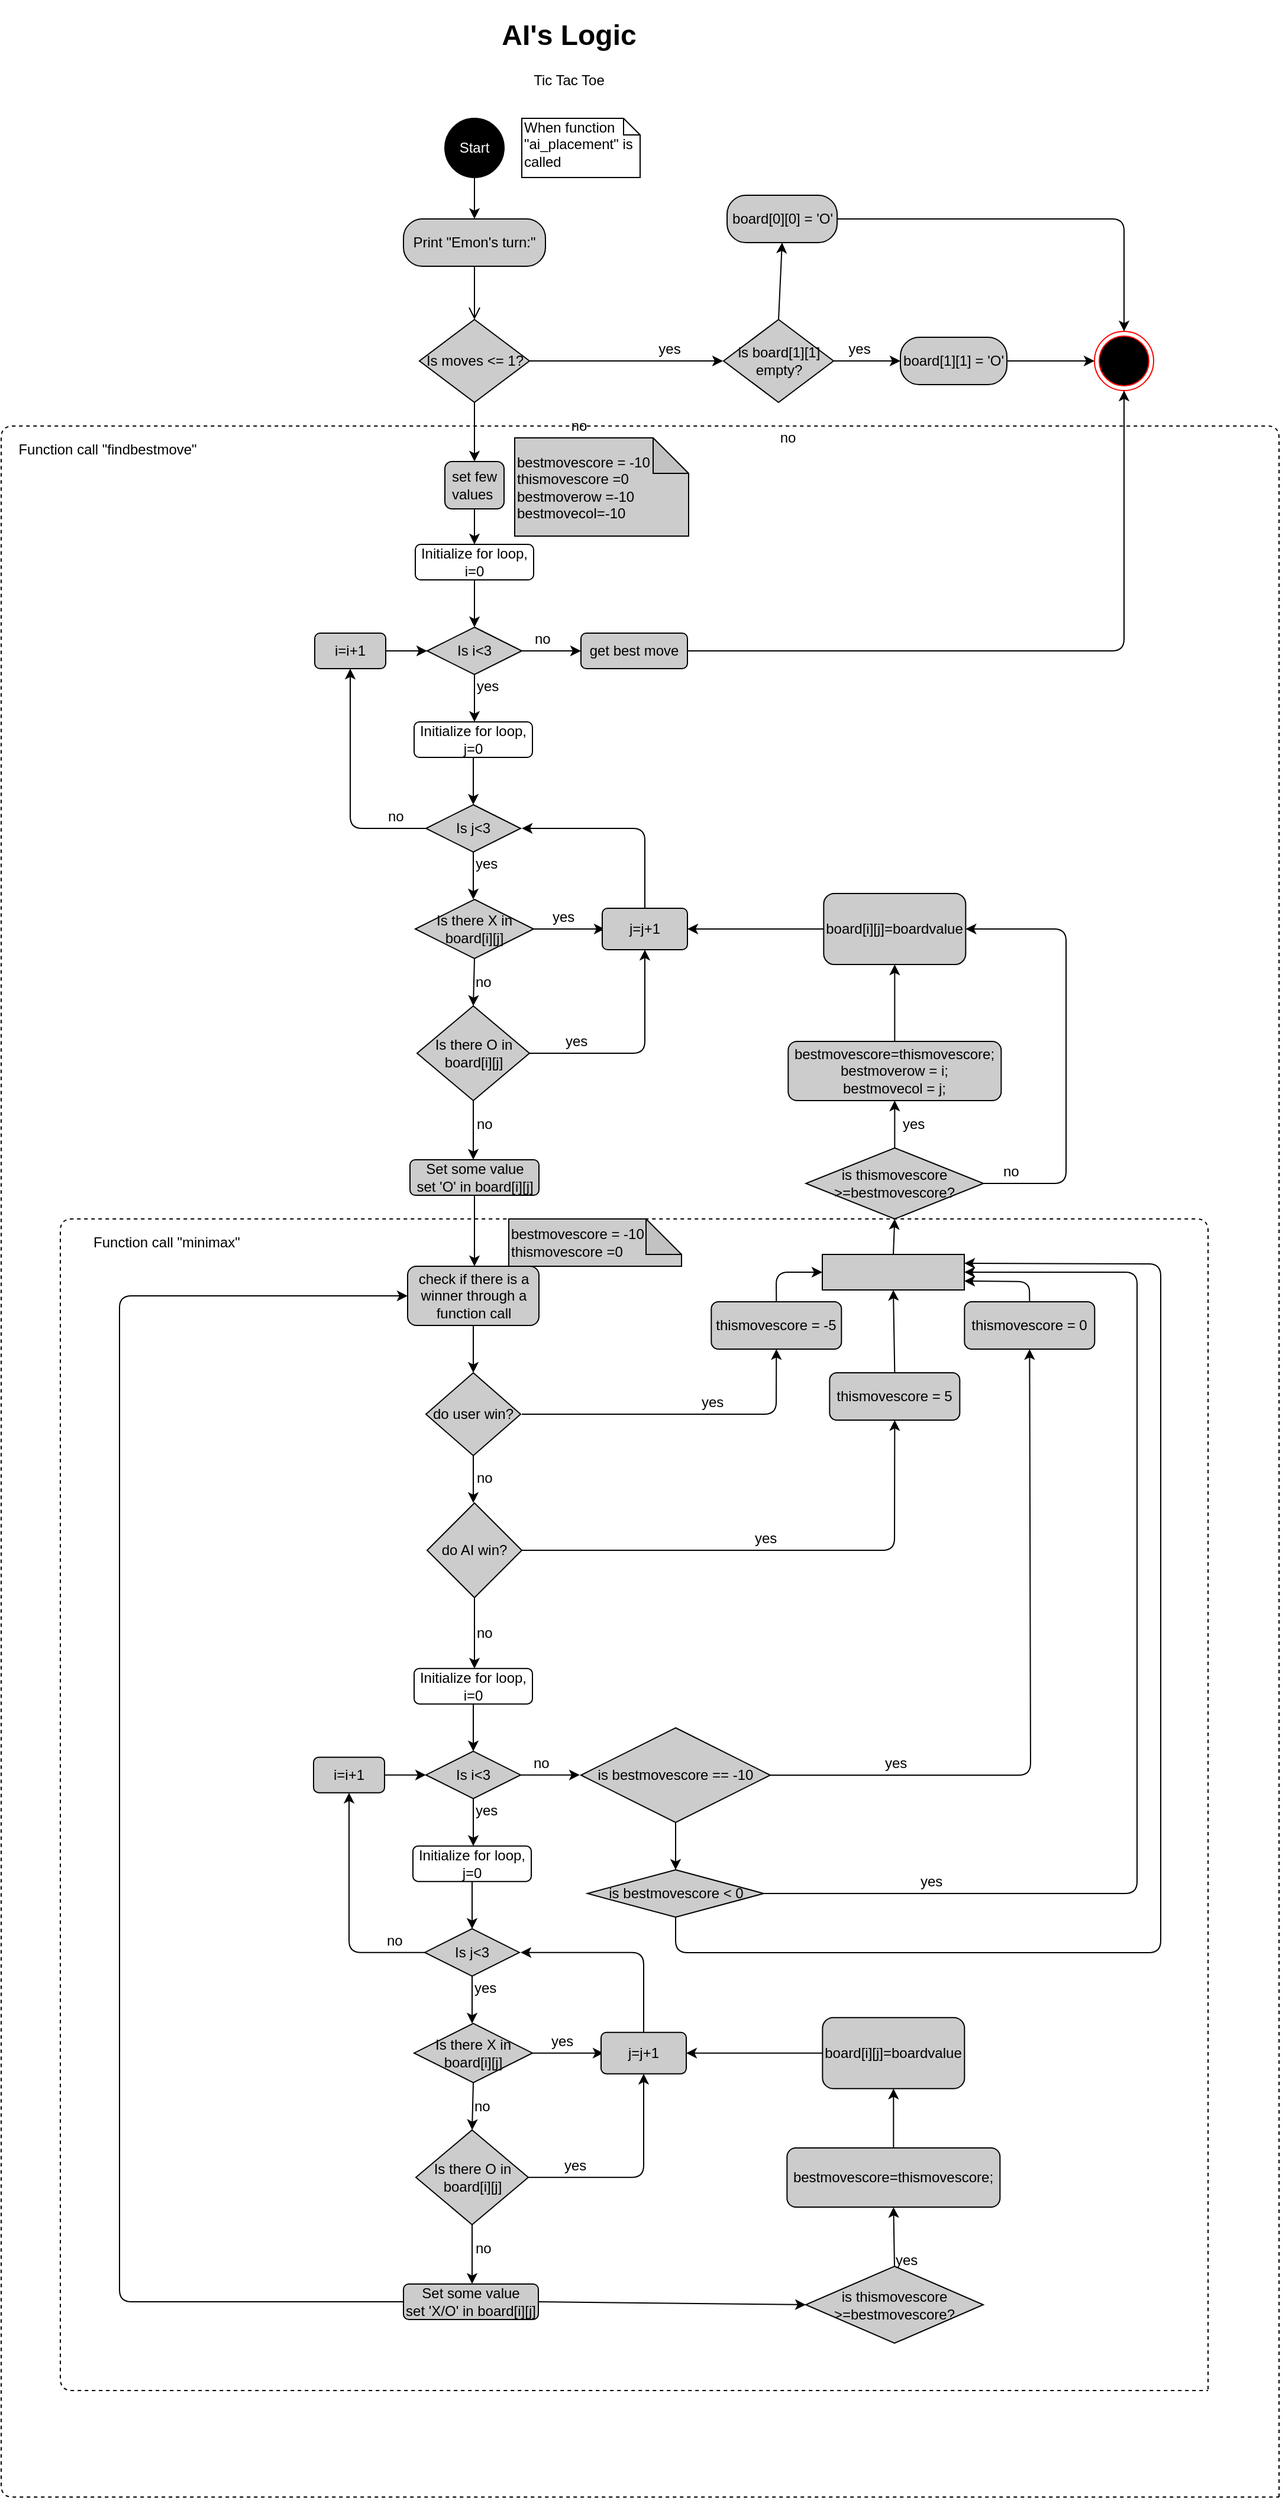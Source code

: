 <mxfile version="12.0.2" type="device" pages="1"><diagram name="Page-1" id="e7e014a7-5840-1c2e-5031-d8a46d1fe8dd"><mxGraphModel dx="1408" dy="731" grid="1" gridSize="10" guides="1" tooltips="1" connect="1" arrows="1" fold="1" page="1" pageScale="1" pageWidth="1169" pageHeight="826" background="#ffffff" math="0" shadow="0"><root><mxCell id="0"/><mxCell id="1" parent="0"/><mxCell id="lN8KaWQgifXPEcA5QElH-41" value="&lt;font color=&quot;#ffffff&quot;&gt;Start&lt;/font&gt;" style="ellipse;whiteSpace=wrap;html=1;aspect=fixed;fillColor=#000000;" vertex="1" parent="1"><mxGeometry x="389" y="100" width="50" height="50" as="geometry"/></mxCell><mxCell id="lN8KaWQgifXPEcA5QElH-42" value="&lt;h1&gt;AI's Logic&lt;/h1&gt;&lt;div&gt;Tic Tac Toe&lt;/div&gt;" style="text;html=1;strokeColor=none;fillColor=none;spacing=5;spacingTop=-20;whiteSpace=wrap;overflow=hidden;rounded=0;align=center;" vertex="1" parent="1"><mxGeometry x="414" y="10" width="160" height="70" as="geometry"/></mxCell><mxCell id="lN8KaWQgifXPEcA5QElH-44" value="&lt;span style=&quot;text-align: center&quot;&gt;When function &quot;ai_placement&quot; is called&lt;/span&gt;" style="shape=note;whiteSpace=wrap;html=1;size=14;verticalAlign=top;align=left;spacingTop=-6;" vertex="1" parent="1"><mxGeometry x="454" y="100" width="100" height="50" as="geometry"/></mxCell><mxCell id="lN8KaWQgifXPEcA5QElH-45" value="Print &quot;Emon's turn:&quot;" style="rounded=1;whiteSpace=wrap;html=1;arcSize=40;fontColor=#000000;fillColor=#CCCCCC;strokeColor=#000000;" vertex="1" parent="1"><mxGeometry x="354" y="185" width="120" height="40" as="geometry"/></mxCell><mxCell id="lN8KaWQgifXPEcA5QElH-46" value="" style="edgeStyle=orthogonalEdgeStyle;html=1;verticalAlign=bottom;endArrow=open;endSize=8;strokeColor=#000000;entryX=0.5;entryY=0;entryDx=0;entryDy=0;" edge="1" source="lN8KaWQgifXPEcA5QElH-45" parent="1" target="lN8KaWQgifXPEcA5QElH-50"><mxGeometry relative="1" as="geometry"><mxPoint x="414" y="255" as="targetPoint"/></mxGeometry></mxCell><mxCell id="lN8KaWQgifXPEcA5QElH-47" value="" style="ellipse;html=1;shape=endState;fillColor=#000000;strokeColor=#ff0000;" vertex="1" parent="1"><mxGeometry x="938" y="280" width="50" height="50" as="geometry"/></mxCell><mxCell id="lN8KaWQgifXPEcA5QElH-48" value="" style="endArrow=classic;html=1;exitX=0.5;exitY=1;exitDx=0;exitDy=0;entryX=0.5;entryY=0;entryDx=0;entryDy=0;" edge="1" parent="1" source="lN8KaWQgifXPEcA5QElH-41" target="lN8KaWQgifXPEcA5QElH-45"><mxGeometry width="50" height="50" relative="1" as="geometry"><mxPoint x="294" y="155" as="sourcePoint"/><mxPoint x="344" y="105" as="targetPoint"/></mxGeometry></mxCell><mxCell id="lN8KaWQgifXPEcA5QElH-50" value="Is moves &amp;lt;= 1?" style="rhombus;whiteSpace=wrap;html=1;strokeColor=#000000;fillColor=#CCCCCC;" vertex="1" parent="1"><mxGeometry x="367.5" y="270" width="93" height="70" as="geometry"/></mxCell><mxCell id="lN8KaWQgifXPEcA5QElH-51" value="" style="endArrow=classic;html=1;strokeColor=#000000;exitX=1;exitY=0.5;exitDx=0;exitDy=0;" edge="1" parent="1" source="lN8KaWQgifXPEcA5QElH-50"><mxGeometry width="50" height="50" relative="1" as="geometry"><mxPoint x="539" y="290" as="sourcePoint"/><mxPoint x="624" y="305" as="targetPoint"/></mxGeometry></mxCell><mxCell id="lN8KaWQgifXPEcA5QElH-52" value="" style="endArrow=classic;html=1;strokeColor=#000000;exitX=0.5;exitY=1;exitDx=0;exitDy=0;entryX=0.5;entryY=0;entryDx=0;entryDy=0;" edge="1" parent="1" source="lN8KaWQgifXPEcA5QElH-50"><mxGeometry width="50" height="50" relative="1" as="geometry"><mxPoint x="536.5" y="300" as="sourcePoint"/><mxPoint x="414" y="390" as="targetPoint"/></mxGeometry></mxCell><mxCell id="lN8KaWQgifXPEcA5QElH-53" value="yes" style="text;html=1;strokeColor=none;fillColor=none;align=center;verticalAlign=middle;whiteSpace=wrap;rounded=0;" vertex="1" parent="1"><mxGeometry x="720.5" y="285" width="37" height="20" as="geometry"/></mxCell><mxCell id="lN8KaWQgifXPEcA5QElH-54" value="yes" style="text;html=1;strokeColor=none;fillColor=none;align=center;verticalAlign=middle;whiteSpace=wrap;rounded=0;" vertex="1" parent="1"><mxGeometry x="564" y="285" width="30" height="20" as="geometry"/></mxCell><mxCell id="lN8KaWQgifXPEcA5QElH-58" value="is board[1][1] empty?" style="rhombus;whiteSpace=wrap;html=1;strokeColor=#000000;fillColor=#CCCCCC;" vertex="1" parent="1"><mxGeometry x="624.5" y="270" width="93" height="70" as="geometry"/></mxCell><mxCell id="lN8KaWQgifXPEcA5QElH-59" value="" style="endArrow=classic;html=1;strokeColor=#000000;entryX=0.5;entryY=1;entryDx=0;entryDy=0;exitX=0.5;exitY=0;exitDx=0;exitDy=0;" edge="1" parent="1" source="lN8KaWQgifXPEcA5QElH-58" target="lN8KaWQgifXPEcA5QElH-72"><mxGeometry width="50" height="50" relative="1" as="geometry"><mxPoint x="674" y="270" as="sourcePoint"/><mxPoint x="671" y="400" as="targetPoint"/></mxGeometry></mxCell><mxCell id="lN8KaWQgifXPEcA5QElH-60" value="" style="endArrow=classic;html=1;strokeColor=#000000;exitX=1;exitY=0.5;exitDx=0;exitDy=0;endSize=6;startSize=6;jumpSize=0;editable=1;" edge="1" parent="1" source="lN8KaWQgifXPEcA5QElH-58"><mxGeometry width="50" height="50" relative="1" as="geometry"><mxPoint x="764" y="304" as="sourcePoint"/><mxPoint x="774" y="305" as="targetPoint"/></mxGeometry></mxCell><mxCell id="lN8KaWQgifXPEcA5QElH-61" value="no" style="text;html=1;strokeColor=none;fillColor=none;align=center;verticalAlign=middle;whiteSpace=wrap;rounded=0;" vertex="1" parent="1"><mxGeometry x="484" y="350" width="37" height="20" as="geometry"/></mxCell><mxCell id="lN8KaWQgifXPEcA5QElH-62" value="no" style="text;html=1;strokeColor=none;fillColor=none;align=center;verticalAlign=middle;whiteSpace=wrap;rounded=0;" vertex="1" parent="1"><mxGeometry x="664" y="360" width="30" height="20" as="geometry"/></mxCell><mxCell id="lN8KaWQgifXPEcA5QElH-71" value="board[1][1] = 'O'" style="rounded=1;whiteSpace=wrap;html=1;arcSize=40;fontColor=#000000;fillColor=#CCCCCC;strokeColor=#000000;" vertex="1" parent="1"><mxGeometry x="774" y="285" width="90" height="40" as="geometry"/></mxCell><mxCell id="lN8KaWQgifXPEcA5QElH-72" value="board[0][0] = 'O'" style="rounded=1;whiteSpace=wrap;html=1;arcSize=40;fontColor=#000000;fillColor=#CCCCCC;strokeColor=#000000;" vertex="1" parent="1"><mxGeometry x="627.5" y="165" width="93" height="40" as="geometry"/></mxCell><mxCell id="lN8KaWQgifXPEcA5QElH-74" value="Function call &quot;findbestmove&quot;" style="text;html=1;strokeColor=none;fillColor=none;align=center;verticalAlign=middle;whiteSpace=wrap;rounded=0;" vertex="1" parent="1"><mxGeometry x="24" y="370" width="160" height="20" as="geometry"/></mxCell><mxCell id="lN8KaWQgifXPEcA5QElH-75" value="set few values&amp;nbsp;" style="rounded=1;whiteSpace=wrap;html=1;strokeColor=#000000;fillColor=#CCCCCC;" vertex="1" parent="1"><mxGeometry x="389" y="390" width="50" height="40" as="geometry"/></mxCell><mxCell id="lN8KaWQgifXPEcA5QElH-79" value="" style="endArrow=classic;html=1;strokeColor=#000000;exitX=0.5;exitY=1;exitDx=0;exitDy=0;" edge="1" parent="1" source="lN8KaWQgifXPEcA5QElH-75" target="lN8KaWQgifXPEcA5QElH-80"><mxGeometry width="50" height="50" relative="1" as="geometry"><mxPoint x="389" y="490" as="sourcePoint"/><mxPoint x="414" y="460" as="targetPoint"/></mxGeometry></mxCell><mxCell id="lN8KaWQgifXPEcA5QElH-80" value="Initialize for loop, i=0" style="rounded=1;whiteSpace=wrap;html=1;" vertex="1" parent="1"><mxGeometry x="364" y="460" width="100" height="30" as="geometry"/></mxCell><mxCell id="lN8KaWQgifXPEcA5QElH-81" value="Is i&amp;lt;3" style="rhombus;whiteSpace=wrap;html=1;strokeColor=#000000;fillColor=#CCCCCC;" vertex="1" parent="1"><mxGeometry x="374" y="530" width="80" height="40" as="geometry"/></mxCell><mxCell id="lN8KaWQgifXPEcA5QElH-82" value="" style="endArrow=classic;html=1;strokeColor=#000000;exitX=0.5;exitY=1;exitDx=0;exitDy=0;entryX=0.5;entryY=0;entryDx=0;entryDy=0;" edge="1" parent="1" source="lN8KaWQgifXPEcA5QElH-80" target="lN8KaWQgifXPEcA5QElH-81"><mxGeometry width="50" height="50" relative="1" as="geometry"><mxPoint x="194" y="850" as="sourcePoint"/><mxPoint x="244" y="800" as="targetPoint"/></mxGeometry></mxCell><mxCell id="lN8KaWQgifXPEcA5QElH-83" value="no" style="text;html=1;resizable=0;points=[];autosize=1;align=left;verticalAlign=top;spacingTop=-4;" vertex="1" parent="1"><mxGeometry x="463" y="530" width="30" height="20" as="geometry"/></mxCell><mxCell id="lN8KaWQgifXPEcA5QElH-84" value="" style="endArrow=classic;html=1;strokeColor=#000000;exitX=1;exitY=0.5;exitDx=0;exitDy=0;" edge="1" parent="1" source="lN8KaWQgifXPEcA5QElH-81"><mxGeometry width="50" height="50" relative="1" as="geometry"><mxPoint x="194" y="850" as="sourcePoint"/><mxPoint x="504" y="550" as="targetPoint"/></mxGeometry></mxCell><mxCell id="lN8KaWQgifXPEcA5QElH-85" value="" style="endArrow=classic;html=1;strokeColor=#000000;exitX=0.5;exitY=1;exitDx=0;exitDy=0;" edge="1" parent="1" source="lN8KaWQgifXPEcA5QElH-81"><mxGeometry width="50" height="50" relative="1" as="geometry"><mxPoint x="464" y="560" as="sourcePoint"/><mxPoint x="414" y="610" as="targetPoint"/></mxGeometry></mxCell><mxCell id="lN8KaWQgifXPEcA5QElH-87" value="yes" style="text;html=1;resizable=0;points=[];autosize=1;align=left;verticalAlign=top;spacingTop=-4;" vertex="1" parent="1"><mxGeometry x="414" y="570" width="30" height="20" as="geometry"/></mxCell><mxCell id="lN8KaWQgifXPEcA5QElH-88" value="get best move" style="rounded=1;whiteSpace=wrap;html=1;strokeColor=#000000;fillColor=#CCCCCC;" vertex="1" parent="1"><mxGeometry x="504" y="535" width="90" height="30" as="geometry"/></mxCell><mxCell id="lN8KaWQgifXPEcA5QElH-89" value="Initialize for loop, j=0" style="rounded=1;whiteSpace=wrap;html=1;" vertex="1" parent="1"><mxGeometry x="363" y="610" width="100" height="30" as="geometry"/></mxCell><mxCell id="lN8KaWQgifXPEcA5QElH-90" value="Is j&amp;lt;3" style="rhombus;whiteSpace=wrap;html=1;strokeColor=#000000;fillColor=#CCCCCC;" vertex="1" parent="1"><mxGeometry x="373" y="680" width="80" height="40" as="geometry"/></mxCell><mxCell id="lN8KaWQgifXPEcA5QElH-91" value="" style="endArrow=classic;html=1;strokeColor=#000000;exitX=0.5;exitY=1;exitDx=0;exitDy=0;entryX=0.5;entryY=0;entryDx=0;entryDy=0;" edge="1" parent="1" source="lN8KaWQgifXPEcA5QElH-89" target="lN8KaWQgifXPEcA5QElH-90"><mxGeometry width="50" height="50" relative="1" as="geometry"><mxPoint x="193" y="1000" as="sourcePoint"/><mxPoint x="243" y="950" as="targetPoint"/></mxGeometry></mxCell><mxCell id="lN8KaWQgifXPEcA5QElH-92" value="" style="endArrow=classic;html=1;strokeColor=#000000;exitX=0.5;exitY=1;exitDx=0;exitDy=0;" edge="1" parent="1" source="lN8KaWQgifXPEcA5QElH-90"><mxGeometry width="50" height="50" relative="1" as="geometry"><mxPoint x="463" y="710" as="sourcePoint"/><mxPoint x="413" y="760" as="targetPoint"/></mxGeometry></mxCell><mxCell id="lN8KaWQgifXPEcA5QElH-93" value="yes" style="text;html=1;resizable=0;points=[];autosize=1;align=left;verticalAlign=top;spacingTop=-4;" vertex="1" parent="1"><mxGeometry x="413" y="720" width="30" height="20" as="geometry"/></mxCell><mxCell id="lN8KaWQgifXPEcA5QElH-94" value="no" style="text;html=1;resizable=0;points=[];autosize=1;align=left;verticalAlign=top;spacingTop=-4;" vertex="1" parent="1"><mxGeometry x="339" y="680" width="30" height="20" as="geometry"/></mxCell><mxCell id="lN8KaWQgifXPEcA5QElH-96" value="i=i+1" style="rounded=1;whiteSpace=wrap;html=1;strokeColor=#000000;fillColor=#CCCCCC;" vertex="1" parent="1"><mxGeometry x="279" y="535" width="60" height="30" as="geometry"/></mxCell><mxCell id="lN8KaWQgifXPEcA5QElH-97" value="" style="endArrow=classic;html=1;strokeColor=#000000;exitX=0;exitY=0.5;exitDx=0;exitDy=0;entryX=0.5;entryY=1;entryDx=0;entryDy=0;" edge="1" parent="1" source="lN8KaWQgifXPEcA5QElH-90" target="lN8KaWQgifXPEcA5QElH-96"><mxGeometry width="50" height="50" relative="1" as="geometry"><mxPoint x="373" y="700" as="sourcePoint"/><mxPoint x="314" y="570" as="targetPoint"/><Array as="points"><mxPoint x="309" y="700"/></Array></mxGeometry></mxCell><mxCell id="lN8KaWQgifXPEcA5QElH-98" value="" style="endArrow=classic;html=1;strokeColor=#000000;exitX=1;exitY=0.5;exitDx=0;exitDy=0;entryX=0;entryY=0.5;entryDx=0;entryDy=0;" edge="1" parent="1" source="lN8KaWQgifXPEcA5QElH-96" target="lN8KaWQgifXPEcA5QElH-81"><mxGeometry width="50" height="50" relative="1" as="geometry"><mxPoint x="194" y="850" as="sourcePoint"/><mxPoint x="244" y="800" as="targetPoint"/></mxGeometry></mxCell><mxCell id="lN8KaWQgifXPEcA5QElH-99" value="Is there X in board[i][j]" style="rhombus;whiteSpace=wrap;html=1;strokeColor=#000000;fillColor=#CCCCCC;" vertex="1" parent="1"><mxGeometry x="364" y="760" width="100" height="50" as="geometry"/></mxCell><mxCell id="lN8KaWQgifXPEcA5QElH-101" value="no" style="text;html=1;resizable=0;points=[];autosize=1;align=left;verticalAlign=top;spacingTop=-4;" vertex="1" parent="1"><mxGeometry x="413" y="820" width="30" height="20" as="geometry"/></mxCell><mxCell id="lN8KaWQgifXPEcA5QElH-102" value="yes" style="text;html=1;resizable=0;points=[];autosize=1;align=left;verticalAlign=top;spacingTop=-4;" vertex="1" parent="1"><mxGeometry x="478" y="765" width="30" height="20" as="geometry"/></mxCell><mxCell id="lN8KaWQgifXPEcA5QElH-103" value="" style="endArrow=classic;html=1;strokeColor=#000000;exitX=1;exitY=0.5;exitDx=0;exitDy=0;" edge="1" parent="1" source="lN8KaWQgifXPEcA5QElH-99"><mxGeometry width="50" height="50" relative="1" as="geometry"><mxPoint x="363" y="990" as="sourcePoint"/><mxPoint x="524" y="785" as="targetPoint"/><Array as="points"/></mxGeometry></mxCell><mxCell id="lN8KaWQgifXPEcA5QElH-104" value="j=j+1" style="rounded=1;whiteSpace=wrap;html=1;strokeColor=#000000;fillColor=#CCCCCC;arcSize=13;" vertex="1" parent="1"><mxGeometry x="522" y="767.5" width="72" height="35" as="geometry"/></mxCell><mxCell id="lN8KaWQgifXPEcA5QElH-105" value="" style="endArrow=classic;html=1;strokeColor=#000000;exitX=0.5;exitY=0;exitDx=0;exitDy=0;" edge="1" parent="1" source="lN8KaWQgifXPEcA5QElH-104"><mxGeometry width="50" height="50" relative="1" as="geometry"><mxPoint x="529" y="730" as="sourcePoint"/><mxPoint x="454" y="700" as="targetPoint"/><Array as="points"><mxPoint x="558" y="700"/></Array></mxGeometry></mxCell><mxCell id="lN8KaWQgifXPEcA5QElH-106" value="" style="endArrow=classic;html=1;strokeColor=#000000;exitX=0.5;exitY=1;exitDx=0;exitDy=0;entryX=0.5;entryY=0;entryDx=0;entryDy=0;" edge="1" parent="1" source="lN8KaWQgifXPEcA5QElH-99" target="lN8KaWQgifXPEcA5QElH-108"><mxGeometry width="50" height="50" relative="1" as="geometry"><mxPoint x="264" y="770" as="sourcePoint"/><mxPoint x="334" y="785" as="targetPoint"/></mxGeometry></mxCell><mxCell id="lN8KaWQgifXPEcA5QElH-108" value="Is there O in board[i][j]" style="rhombus;whiteSpace=wrap;html=1;strokeColor=#000000;fillColor=#CCCCCC;" vertex="1" parent="1"><mxGeometry x="365.5" y="850" width="95" height="80" as="geometry"/></mxCell><mxCell id="lN8KaWQgifXPEcA5QElH-109" value="" style="endArrow=classic;html=1;strokeColor=#000000;exitX=1;exitY=0.5;exitDx=0;exitDy=0;entryX=0.5;entryY=1;entryDx=0;entryDy=0;" edge="1" parent="1" source="lN8KaWQgifXPEcA5QElH-108" target="lN8KaWQgifXPEcA5QElH-104"><mxGeometry width="50" height="50" relative="1" as="geometry"><mxPoint x="474" y="795" as="sourcePoint"/><mxPoint x="534" y="795" as="targetPoint"/><Array as="points"><mxPoint x="558" y="890"/></Array></mxGeometry></mxCell><mxCell id="lN8KaWQgifXPEcA5QElH-110" value="yes" style="text;html=1;resizable=0;points=[];autosize=1;align=left;verticalAlign=top;spacingTop=-4;" vertex="1" parent="1"><mxGeometry x="489" y="870" width="30" height="20" as="geometry"/></mxCell><mxCell id="lN8KaWQgifXPEcA5QElH-111" value="" style="endArrow=classic;html=1;strokeColor=#000000;exitX=0.5;exitY=1;exitDx=0;exitDy=0;" edge="1" parent="1" source="lN8KaWQgifXPEcA5QElH-108"><mxGeometry width="50" height="50" relative="1" as="geometry"><mxPoint x="424" y="820" as="sourcePoint"/><mxPoint x="413" y="980" as="targetPoint"/></mxGeometry></mxCell><mxCell id="lN8KaWQgifXPEcA5QElH-112" value="no" style="text;html=1;resizable=0;points=[];autosize=1;align=left;verticalAlign=top;spacingTop=-4;" vertex="1" parent="1"><mxGeometry x="414" y="940" width="30" height="20" as="geometry"/></mxCell><mxCell id="lN8KaWQgifXPEcA5QElH-113" value="Set some value&lt;br&gt;set 'O' in board[i][j]" style="rounded=1;whiteSpace=wrap;html=1;strokeColor=#000000;fillColor=#CCCCCC;" vertex="1" parent="1"><mxGeometry x="359.5" y="980" width="109" height="30" as="geometry"/></mxCell><mxCell id="lN8KaWQgifXPEcA5QElH-116" value="" style="endArrow=classic;html=1;strokeColor=#000000;exitX=0.5;exitY=1;exitDx=0;exitDy=0;" edge="1" parent="1" source="lN8KaWQgifXPEcA5QElH-113"><mxGeometry width="50" height="50" relative="1" as="geometry"><mxPoint x="404" y="1070" as="sourcePoint"/><mxPoint x="414" y="1070" as="targetPoint"/></mxGeometry></mxCell><mxCell id="lN8KaWQgifXPEcA5QElH-117" value="Function call &quot;minimax&quot;" style="text;html=1;strokeColor=none;fillColor=none;align=center;verticalAlign=middle;whiteSpace=wrap;rounded=0;" vertex="1" parent="1"><mxGeometry x="74" y="1040" width="160" height="20" as="geometry"/></mxCell><mxCell id="lN8KaWQgifXPEcA5QElH-118" value="&lt;font style=&quot;font-size: 12px&quot;&gt;bestmovescore = -10&lt;br&gt;thismovescore =0&lt;br&gt;&lt;/font&gt;" style="shape=note;whiteSpace=wrap;html=1;backgroundOutline=1;darkOpacity=0.05;strokeColor=#000000;fillColor=#CCCCCC;align=left;" vertex="1" parent="1"><mxGeometry x="443" y="1030" width="146" height="40" as="geometry"/></mxCell><mxCell id="lN8KaWQgifXPEcA5QElH-119" value="&lt;font style=&quot;font-size: 12px&quot;&gt;bestmovescore = -10&lt;br&gt;thismovescore =0&lt;br&gt;bestmoverow =-10&lt;br&gt;bestmovecol=-10&lt;/font&gt;" style="shape=note;whiteSpace=wrap;html=1;backgroundOutline=1;darkOpacity=0.05;strokeColor=#000000;fillColor=#CCCCCC;align=left;" vertex="1" parent="1"><mxGeometry x="448" y="370" width="147" height="83" as="geometry"/></mxCell><mxCell id="lN8KaWQgifXPEcA5QElH-120" value="do user win?" style="rhombus;whiteSpace=wrap;html=1;strokeColor=#000000;fillColor=#CCCCCC;" vertex="1" parent="1"><mxGeometry x="373" y="1160" width="80" height="70" as="geometry"/></mxCell><mxCell id="lN8KaWQgifXPEcA5QElH-122" value="check if there is a winner through a function call" style="rounded=1;whiteSpace=wrap;html=1;strokeColor=#000000;fillColor=#CCCCCC;" vertex="1" parent="1"><mxGeometry x="357.5" y="1070" width="111" height="50" as="geometry"/></mxCell><mxCell id="lN8KaWQgifXPEcA5QElH-123" value="thismovescore = -5" style="rounded=1;whiteSpace=wrap;html=1;strokeColor=#000000;fillColor=#CCCCCC;" vertex="1" parent="1"><mxGeometry x="614.167" y="1100" width="110" height="40" as="geometry"/></mxCell><mxCell id="lN8KaWQgifXPEcA5QElH-124" value="" style="endArrow=classic;html=1;strokeColor=#000000;exitX=0.5;exitY=1;exitDx=0;exitDy=0;" edge="1" parent="1" source="lN8KaWQgifXPEcA5QElH-120"><mxGeometry width="50" height="50" relative="1" as="geometry"><mxPoint x="403" y="1270" as="sourcePoint"/><mxPoint x="413" y="1270" as="targetPoint"/></mxGeometry></mxCell><mxCell id="lN8KaWQgifXPEcA5QElH-125" value="" style="endArrow=classic;html=1;strokeColor=#000000;entryX=0.5;entryY=1;entryDx=0;entryDy=0;" edge="1" parent="1" target="lN8KaWQgifXPEcA5QElH-123"><mxGeometry width="50" height="50" relative="1" as="geometry"><mxPoint x="454" y="1195" as="sourcePoint"/><mxPoint x="423" y="1280" as="targetPoint"/><Array as="points"><mxPoint x="669" y="1195"/></Array></mxGeometry></mxCell><mxCell id="lN8KaWQgifXPEcA5QElH-126" value="yes" style="text;html=1;resizable=0;points=[];autosize=1;align=left;verticalAlign=top;spacingTop=-4;" vertex="1" parent="1"><mxGeometry x="604" y="1175" width="30" height="20" as="geometry"/></mxCell><mxCell id="lN8KaWQgifXPEcA5QElH-127" value="" style="endArrow=classic;html=1;strokeColor=#000000;exitX=0.5;exitY=1;exitDx=0;exitDy=0;" edge="1" parent="1" source="lN8KaWQgifXPEcA5QElH-122"><mxGeometry width="50" height="50" relative="1" as="geometry"><mxPoint x="423" y="1240" as="sourcePoint"/><mxPoint x="413" y="1160" as="targetPoint"/></mxGeometry></mxCell><mxCell id="lN8KaWQgifXPEcA5QElH-128" value="is thismovescore&lt;br&gt;&amp;gt;=bestmovescore?" style="rhombus;whiteSpace=wrap;html=1;strokeColor=#000000;fillColor=#CCCCCC;" vertex="1" parent="1"><mxGeometry x="694.167" y="970" width="150" height="60" as="geometry"/></mxCell><mxCell id="lN8KaWQgifXPEcA5QElH-129" value="" style="endArrow=classic;html=1;strokeColor=#000000;exitX=0.5;exitY=0;exitDx=0;exitDy=0;entryX=0;entryY=0.5;entryDx=0;entryDy=0;" edge="1" parent="1" source="lN8KaWQgifXPEcA5QElH-123" target="lN8KaWQgifXPEcA5QElH-212"><mxGeometry width="50" height="50" relative="1" as="geometry"><mxPoint x="999.167" y="1130" as="sourcePoint"/><mxPoint x="999.167" y="1190" as="targetPoint"/><Array as="points"><mxPoint x="669" y="1075"/></Array></mxGeometry></mxCell><mxCell id="lN8KaWQgifXPEcA5QElH-130" value="" style="endArrow=classic;html=1;strokeColor=#000000;exitX=0.5;exitY=0;exitDx=0;exitDy=0;" edge="1" parent="1" source="lN8KaWQgifXPEcA5QElH-128"><mxGeometry width="50" height="50" relative="1" as="geometry"><mxPoint x="779.167" y="1090" as="sourcePoint"/><mxPoint x="769.167" y="930" as="targetPoint"/></mxGeometry></mxCell><mxCell id="lN8KaWQgifXPEcA5QElH-132" value="yes" style="text;html=1;resizable=0;points=[];autosize=1;align=left;verticalAlign=top;spacingTop=-4;" vertex="1" parent="1"><mxGeometry x="774.167" y="940" width="30" height="20" as="geometry"/></mxCell><mxCell id="lN8KaWQgifXPEcA5QElH-134" value="bestmovescore=thismovescore;&lt;br&gt;bestmoverow = i;&lt;br&gt;bestmovecol = j;" style="rounded=1;whiteSpace=wrap;html=1;strokeColor=#000000;fillColor=#CCCCCC;" vertex="1" parent="1"><mxGeometry x="679.167" y="880" width="180" height="50" as="geometry"/></mxCell><mxCell id="lN8KaWQgifXPEcA5QElH-135" value="" style="endArrow=classic;html=1;strokeColor=#000000;exitX=1;exitY=0.5;exitDx=0;exitDy=0;entryX=1;entryY=0.5;entryDx=0;entryDy=0;" edge="1" parent="1" source="lN8KaWQgifXPEcA5QElH-128" target="lN8KaWQgifXPEcA5QElH-137"><mxGeometry width="50" height="50" relative="1" as="geometry"><mxPoint x="609.167" y="1065" as="sourcePoint"/><mxPoint x="699.167" y="770" as="targetPoint"/><Array as="points"><mxPoint x="914" y="1000"/><mxPoint x="914" y="785"/></Array></mxGeometry></mxCell><mxCell id="lN8KaWQgifXPEcA5QElH-136" value="" style="endArrow=classic;html=1;strokeColor=#000000;exitX=0.5;exitY=0;exitDx=0;exitDy=0;entryX=0.5;entryY=1;entryDx=0;entryDy=0;" edge="1" parent="1" source="lN8KaWQgifXPEcA5QElH-134" target="lN8KaWQgifXPEcA5QElH-137"><mxGeometry width="50" height="50" relative="1" as="geometry"><mxPoint x="749.167" y="860" as="sourcePoint"/><mxPoint x="769.167" y="820" as="targetPoint"/></mxGeometry></mxCell><mxCell id="lN8KaWQgifXPEcA5QElH-137" value="board[i][j]=boardvalue" style="rounded=1;whiteSpace=wrap;html=1;strokeColor=#000000;fillColor=#CCCCCC;" vertex="1" parent="1"><mxGeometry x="709.167" y="755" width="120" height="60" as="geometry"/></mxCell><mxCell id="lN8KaWQgifXPEcA5QElH-138" value="no" style="text;html=1;resizable=0;points=[];autosize=1;align=left;verticalAlign=top;spacingTop=-4;" vertex="1" parent="1"><mxGeometry x="859.167" y="980" width="30" height="20" as="geometry"/></mxCell><mxCell id="lN8KaWQgifXPEcA5QElH-139" value="" style="endArrow=classic;html=1;strokeColor=#000000;exitX=0;exitY=0.5;exitDx=0;exitDy=0;entryX=1;entryY=0.5;entryDx=0;entryDy=0;" edge="1" parent="1" source="lN8KaWQgifXPEcA5QElH-137" target="lN8KaWQgifXPEcA5QElH-104"><mxGeometry width="50" height="50" relative="1" as="geometry"><mxPoint x="674" y="900" as="sourcePoint"/><mxPoint x="604" y="900" as="targetPoint"/></mxGeometry></mxCell><mxCell id="lN8KaWQgifXPEcA5QElH-140" value="do AI win?" style="rhombus;whiteSpace=wrap;html=1;strokeColor=#000000;fillColor=#CCCCCC;" vertex="1" parent="1"><mxGeometry x="374" y="1270" width="80" height="80" as="geometry"/></mxCell><mxCell id="lN8KaWQgifXPEcA5QElH-141" value="" style="endArrow=classic;html=1;strokeColor=#000000;exitX=1;exitY=0.5;exitDx=0;exitDy=0;entryX=0.5;entryY=1;entryDx=0;entryDy=0;" edge="1" parent="1" source="lN8KaWQgifXPEcA5QElH-140" target="lN8KaWQgifXPEcA5QElH-146"><mxGeometry width="50" height="50" relative="1" as="geometry"><mxPoint x="454" y="1350" as="sourcePoint"/><mxPoint x="774" y="1230" as="targetPoint"/><Array as="points"><mxPoint x="769" y="1310"/></Array></mxGeometry></mxCell><mxCell id="lN8KaWQgifXPEcA5QElH-142" value="no" style="text;html=1;resizable=0;points=[];autosize=1;align=left;verticalAlign=top;spacingTop=-4;" vertex="1" parent="1"><mxGeometry x="414" y="1239" width="30" height="20" as="geometry"/></mxCell><mxCell id="lN8KaWQgifXPEcA5QElH-143" value="yes" style="text;html=1;resizable=0;points=[];autosize=1;align=left;verticalAlign=top;spacingTop=-4;" vertex="1" parent="1"><mxGeometry x="649" y="1290" width="30" height="20" as="geometry"/></mxCell><mxCell id="lN8KaWQgifXPEcA5QElH-144" value="no" style="text;html=1;resizable=0;points=[];autosize=1;align=left;verticalAlign=top;spacingTop=-4;" vertex="1" parent="1"><mxGeometry x="414" y="1370" width="30" height="20" as="geometry"/></mxCell><mxCell id="lN8KaWQgifXPEcA5QElH-145" value="" style="endArrow=classic;html=1;strokeColor=#000000;exitX=0.5;exitY=1;exitDx=0;exitDy=0;" edge="1" parent="1" source="lN8KaWQgifXPEcA5QElH-140"><mxGeometry width="50" height="50" relative="1" as="geometry"><mxPoint x="414" y="1410" as="sourcePoint"/><mxPoint x="414" y="1410" as="targetPoint"/></mxGeometry></mxCell><mxCell id="lN8KaWQgifXPEcA5QElH-146" value="thismovescore = 5" style="rounded=1;whiteSpace=wrap;html=1;strokeColor=#000000;fillColor=#CCCCCC;" vertex="1" parent="1"><mxGeometry x="714.167" y="1160" width="110" height="40" as="geometry"/></mxCell><mxCell id="lN8KaWQgifXPEcA5QElH-147" value="" style="endArrow=classic;html=1;strokeColor=#000000;entryX=0.5;entryY=1;entryDx=0;entryDy=0;exitX=0.5;exitY=0;exitDx=0;exitDy=0;" edge="1" parent="1" source="lN8KaWQgifXPEcA5QElH-146" target="lN8KaWQgifXPEcA5QElH-212"><mxGeometry width="50" height="50" relative="1" as="geometry"><mxPoint x="889" y="1140" as="sourcePoint"/><mxPoint x="939" y="1090" as="targetPoint"/></mxGeometry></mxCell><mxCell id="lN8KaWQgifXPEcA5QElH-148" value="Initialize for loop, i=0" style="rounded=1;whiteSpace=wrap;html=1;" vertex="1" parent="1"><mxGeometry x="363" y="1409.833" width="100" height="30" as="geometry"/></mxCell><mxCell id="lN8KaWQgifXPEcA5QElH-149" value="Is i&amp;lt;3" style="rhombus;whiteSpace=wrap;html=1;strokeColor=#000000;fillColor=#CCCCCC;" vertex="1" parent="1"><mxGeometry x="373" y="1479.833" width="80" height="40" as="geometry"/></mxCell><mxCell id="lN8KaWQgifXPEcA5QElH-150" value="" style="endArrow=classic;html=1;strokeColor=#000000;exitX=0.5;exitY=1;exitDx=0;exitDy=0;entryX=0.5;entryY=0;entryDx=0;entryDy=0;" edge="1" parent="1" source="lN8KaWQgifXPEcA5QElH-148" target="lN8KaWQgifXPEcA5QElH-149"><mxGeometry width="50" height="50" relative="1" as="geometry"><mxPoint x="193" y="1799.833" as="sourcePoint"/><mxPoint x="243" y="1749.833" as="targetPoint"/></mxGeometry></mxCell><mxCell id="lN8KaWQgifXPEcA5QElH-151" value="no" style="text;html=1;resizable=0;points=[];autosize=1;align=left;verticalAlign=top;spacingTop=-4;" vertex="1" parent="1"><mxGeometry x="462" y="1479.833" width="30" height="20" as="geometry"/></mxCell><mxCell id="lN8KaWQgifXPEcA5QElH-152" value="" style="endArrow=classic;html=1;strokeColor=#000000;exitX=1;exitY=0.5;exitDx=0;exitDy=0;" edge="1" parent="1" source="lN8KaWQgifXPEcA5QElH-149"><mxGeometry width="50" height="50" relative="1" as="geometry"><mxPoint x="193" y="1799.833" as="sourcePoint"/><mxPoint x="503" y="1499.833" as="targetPoint"/></mxGeometry></mxCell><mxCell id="lN8KaWQgifXPEcA5QElH-153" value="" style="endArrow=classic;html=1;strokeColor=#000000;exitX=0.5;exitY=1;exitDx=0;exitDy=0;" edge="1" parent="1" source="lN8KaWQgifXPEcA5QElH-149"><mxGeometry width="50" height="50" relative="1" as="geometry"><mxPoint x="463" y="1509.833" as="sourcePoint"/><mxPoint x="413" y="1559.833" as="targetPoint"/></mxGeometry></mxCell><mxCell id="lN8KaWQgifXPEcA5QElH-154" value="yes" style="text;html=1;resizable=0;points=[];autosize=1;align=left;verticalAlign=top;spacingTop=-4;" vertex="1" parent="1"><mxGeometry x="413" y="1519.833" width="30" height="20" as="geometry"/></mxCell><mxCell id="lN8KaWQgifXPEcA5QElH-156" value="Initialize for loop, j=0" style="rounded=1;whiteSpace=wrap;html=1;" vertex="1" parent="1"><mxGeometry x="362" y="1559.833" width="100" height="30" as="geometry"/></mxCell><mxCell id="lN8KaWQgifXPEcA5QElH-157" value="Is j&amp;lt;3" style="rhombus;whiteSpace=wrap;html=1;strokeColor=#000000;fillColor=#CCCCCC;" vertex="1" parent="1"><mxGeometry x="372" y="1629.833" width="80" height="40" as="geometry"/></mxCell><mxCell id="lN8KaWQgifXPEcA5QElH-158" value="" style="endArrow=classic;html=1;strokeColor=#000000;exitX=0.5;exitY=1;exitDx=0;exitDy=0;entryX=0.5;entryY=0;entryDx=0;entryDy=0;" edge="1" parent="1" source="lN8KaWQgifXPEcA5QElH-156" target="lN8KaWQgifXPEcA5QElH-157"><mxGeometry width="50" height="50" relative="1" as="geometry"><mxPoint x="192" y="1949.833" as="sourcePoint"/><mxPoint x="242" y="1899.833" as="targetPoint"/></mxGeometry></mxCell><mxCell id="lN8KaWQgifXPEcA5QElH-159" value="" style="endArrow=classic;html=1;strokeColor=#000000;exitX=0.5;exitY=1;exitDx=0;exitDy=0;" edge="1" parent="1" source="lN8KaWQgifXPEcA5QElH-157"><mxGeometry width="50" height="50" relative="1" as="geometry"><mxPoint x="462" y="1659.833" as="sourcePoint"/><mxPoint x="412" y="1709.833" as="targetPoint"/></mxGeometry></mxCell><mxCell id="lN8KaWQgifXPEcA5QElH-160" value="yes" style="text;html=1;resizable=0;points=[];autosize=1;align=left;verticalAlign=top;spacingTop=-4;" vertex="1" parent="1"><mxGeometry x="412" y="1669.833" width="30" height="20" as="geometry"/></mxCell><mxCell id="lN8KaWQgifXPEcA5QElH-161" value="no" style="text;html=1;resizable=0;points=[];autosize=1;align=left;verticalAlign=top;spacingTop=-4;" vertex="1" parent="1"><mxGeometry x="338" y="1629.833" width="30" height="20" as="geometry"/></mxCell><mxCell id="lN8KaWQgifXPEcA5QElH-162" value="i=i+1" style="rounded=1;whiteSpace=wrap;html=1;strokeColor=#000000;fillColor=#CCCCCC;" vertex="1" parent="1"><mxGeometry x="278" y="1484.833" width="60" height="30" as="geometry"/></mxCell><mxCell id="lN8KaWQgifXPEcA5QElH-163" value="" style="endArrow=classic;html=1;strokeColor=#000000;exitX=0;exitY=0.5;exitDx=0;exitDy=0;entryX=0.5;entryY=1;entryDx=0;entryDy=0;" edge="1" parent="1" source="lN8KaWQgifXPEcA5QElH-157" target="lN8KaWQgifXPEcA5QElH-162"><mxGeometry width="50" height="50" relative="1" as="geometry"><mxPoint x="372" y="1649.833" as="sourcePoint"/><mxPoint x="313" y="1519.833" as="targetPoint"/><Array as="points"><mxPoint x="308" y="1649.833"/></Array></mxGeometry></mxCell><mxCell id="lN8KaWQgifXPEcA5QElH-164" value="" style="endArrow=classic;html=1;strokeColor=#000000;exitX=1;exitY=0.5;exitDx=0;exitDy=0;entryX=0;entryY=0.5;entryDx=0;entryDy=0;" edge="1" parent="1" source="lN8KaWQgifXPEcA5QElH-162" target="lN8KaWQgifXPEcA5QElH-149"><mxGeometry width="50" height="50" relative="1" as="geometry"><mxPoint x="193" y="1799.833" as="sourcePoint"/><mxPoint x="243" y="1749.833" as="targetPoint"/></mxGeometry></mxCell><mxCell id="lN8KaWQgifXPEcA5QElH-165" value="Is there X in board[i][j]" style="rhombus;whiteSpace=wrap;html=1;strokeColor=#000000;fillColor=#CCCCCC;" vertex="1" parent="1"><mxGeometry x="363" y="1709.833" width="100" height="50" as="geometry"/></mxCell><mxCell id="lN8KaWQgifXPEcA5QElH-166" value="no" style="text;html=1;resizable=0;points=[];autosize=1;align=left;verticalAlign=top;spacingTop=-4;" vertex="1" parent="1"><mxGeometry x="412" y="1769.833" width="30" height="20" as="geometry"/></mxCell><mxCell id="lN8KaWQgifXPEcA5QElH-167" value="yes" style="text;html=1;resizable=0;points=[];autosize=1;align=left;verticalAlign=top;spacingTop=-4;" vertex="1" parent="1"><mxGeometry x="477" y="1714.833" width="30" height="20" as="geometry"/></mxCell><mxCell id="lN8KaWQgifXPEcA5QElH-168" value="" style="endArrow=classic;html=1;strokeColor=#000000;exitX=1;exitY=0.5;exitDx=0;exitDy=0;" edge="1" parent="1" source="lN8KaWQgifXPEcA5QElH-165"><mxGeometry width="50" height="50" relative="1" as="geometry"><mxPoint x="362" y="1939.833" as="sourcePoint"/><mxPoint x="523" y="1734.833" as="targetPoint"/><Array as="points"/></mxGeometry></mxCell><mxCell id="lN8KaWQgifXPEcA5QElH-169" value="j=j+1" style="rounded=1;whiteSpace=wrap;html=1;strokeColor=#000000;fillColor=#CCCCCC;arcSize=13;" vertex="1" parent="1"><mxGeometry x="521" y="1717.333" width="72" height="35" as="geometry"/></mxCell><mxCell id="lN8KaWQgifXPEcA5QElH-170" value="" style="endArrow=classic;html=1;strokeColor=#000000;exitX=0.5;exitY=0;exitDx=0;exitDy=0;" edge="1" parent="1" source="lN8KaWQgifXPEcA5QElH-169"><mxGeometry width="50" height="50" relative="1" as="geometry"><mxPoint x="528" y="1679.833" as="sourcePoint"/><mxPoint x="453" y="1649.833" as="targetPoint"/><Array as="points"><mxPoint x="557" y="1649.833"/></Array></mxGeometry></mxCell><mxCell id="lN8KaWQgifXPEcA5QElH-171" value="" style="endArrow=classic;html=1;strokeColor=#000000;exitX=0.5;exitY=1;exitDx=0;exitDy=0;entryX=0.5;entryY=0;entryDx=0;entryDy=0;" edge="1" parent="1" source="lN8KaWQgifXPEcA5QElH-165" target="lN8KaWQgifXPEcA5QElH-172"><mxGeometry width="50" height="50" relative="1" as="geometry"><mxPoint x="263" y="1719.833" as="sourcePoint"/><mxPoint x="333" y="1734.833" as="targetPoint"/></mxGeometry></mxCell><mxCell id="lN8KaWQgifXPEcA5QElH-172" value="Is there O in board[i][j]" style="rhombus;whiteSpace=wrap;html=1;strokeColor=#000000;fillColor=#CCCCCC;" vertex="1" parent="1"><mxGeometry x="364.5" y="1799.833" width="95" height="80" as="geometry"/></mxCell><mxCell id="lN8KaWQgifXPEcA5QElH-173" value="" style="endArrow=classic;html=1;strokeColor=#000000;exitX=1;exitY=0.5;exitDx=0;exitDy=0;entryX=0.5;entryY=1;entryDx=0;entryDy=0;" edge="1" parent="1" source="lN8KaWQgifXPEcA5QElH-172" target="lN8KaWQgifXPEcA5QElH-169"><mxGeometry width="50" height="50" relative="1" as="geometry"><mxPoint x="473" y="1744.833" as="sourcePoint"/><mxPoint x="533" y="1744.833" as="targetPoint"/><Array as="points"><mxPoint x="557" y="1839.833"/></Array></mxGeometry></mxCell><mxCell id="lN8KaWQgifXPEcA5QElH-174" value="yes" style="text;html=1;resizable=0;points=[];autosize=1;align=left;verticalAlign=top;spacingTop=-4;" vertex="1" parent="1"><mxGeometry x="488" y="1819.833" width="30" height="20" as="geometry"/></mxCell><mxCell id="lN8KaWQgifXPEcA5QElH-175" value="" style="endArrow=classic;html=1;strokeColor=#000000;exitX=0.5;exitY=1;exitDx=0;exitDy=0;" edge="1" parent="1" source="lN8KaWQgifXPEcA5QElH-172"><mxGeometry width="50" height="50" relative="1" as="geometry"><mxPoint x="423" y="1769.833" as="sourcePoint"/><mxPoint x="412" y="1929.833" as="targetPoint"/></mxGeometry></mxCell><mxCell id="lN8KaWQgifXPEcA5QElH-176" value="no" style="text;html=1;resizable=0;points=[];autosize=1;align=left;verticalAlign=top;spacingTop=-4;" vertex="1" parent="1"><mxGeometry x="413" y="1889.833" width="30" height="20" as="geometry"/></mxCell><mxCell id="lN8KaWQgifXPEcA5QElH-177" value="Set some value&lt;br&gt;set 'X/O' in board[i][j]" style="rounded=1;whiteSpace=wrap;html=1;strokeColor=#000000;fillColor=#CCCCCC;" vertex="1" parent="1"><mxGeometry x="354" y="1930" width="114" height="30" as="geometry"/></mxCell><mxCell id="lN8KaWQgifXPEcA5QElH-178" value="" style="endArrow=classic;html=1;strokeColor=#000000;exitX=0;exitY=0.5;exitDx=0;exitDy=0;entryX=0;entryY=0.5;entryDx=0;entryDy=0;" edge="1" parent="1" source="lN8KaWQgifXPEcA5QElH-177" target="lN8KaWQgifXPEcA5QElH-122"><mxGeometry width="50" height="50" relative="1" as="geometry"><mxPoint x="403" y="2019.833" as="sourcePoint"/><mxPoint x="114" y="1090" as="targetPoint"/><Array as="points"><mxPoint x="114" y="1945"/><mxPoint x="114" y="1095"/></Array></mxGeometry></mxCell><mxCell id="lN8KaWQgifXPEcA5QElH-187" value="" style="endArrow=classic;html=1;strokeColor=#000000;exitX=1;exitY=0.5;exitDx=0;exitDy=0;entryX=0;entryY=0.5;entryDx=0;entryDy=0;" edge="1" parent="1" source="lN8KaWQgifXPEcA5QElH-177" target="lN8KaWQgifXPEcA5QElH-188"><mxGeometry width="50" height="50" relative="1" as="geometry"><mxPoint x="412" y="2069.833" as="sourcePoint"/><mxPoint x="694" y="1960" as="targetPoint"/></mxGeometry></mxCell><mxCell id="lN8KaWQgifXPEcA5QElH-188" value="is thismovescore&lt;br&gt;&amp;gt;=bestmovescore?" style="rhombus;whiteSpace=wrap;html=1;strokeColor=#000000;fillColor=#CCCCCC;" vertex="1" parent="1"><mxGeometry x="694" y="1915" width="150" height="65" as="geometry"/></mxCell><mxCell id="lN8KaWQgifXPEcA5QElH-190" value="" style="endArrow=classic;html=1;strokeColor=#000000;exitX=0.5;exitY=0;exitDx=0;exitDy=0;entryX=0.5;entryY=1;entryDx=0;entryDy=0;" edge="1" parent="1" source="lN8KaWQgifXPEcA5QElH-188" target="lN8KaWQgifXPEcA5QElH-203"><mxGeometry width="50" height="50" relative="1" as="geometry"><mxPoint x="778.167" y="2039.833" as="sourcePoint"/><mxPoint x="768.167" y="1879.833" as="targetPoint"/></mxGeometry></mxCell><mxCell id="lN8KaWQgifXPEcA5QElH-191" value="yes" style="text;html=1;resizable=0;points=[];autosize=1;align=left;verticalAlign=top;spacingTop=-4;" vertex="1" parent="1"><mxGeometry x="768.167" y="1899.833" width="30" height="20" as="geometry"/></mxCell><mxCell id="lN8KaWQgifXPEcA5QElH-192" value="" style="endArrow=classic;html=1;strokeColor=#000000;exitX=0.5;exitY=0;exitDx=0;exitDy=0;entryX=0.5;entryY=1;entryDx=0;entryDy=0;" edge="1" parent="1" target="lN8KaWQgifXPEcA5QElH-193"><mxGeometry width="50" height="50" relative="1" as="geometry"><mxPoint x="768.167" y="1829.833" as="sourcePoint"/><mxPoint x="768.167" y="1769.833" as="targetPoint"/></mxGeometry></mxCell><mxCell id="lN8KaWQgifXPEcA5QElH-193" value="board[i][j]=boardvalue" style="rounded=1;whiteSpace=wrap;html=1;strokeColor=#000000;fillColor=#CCCCCC;" vertex="1" parent="1"><mxGeometry x="708.167" y="1704.833" width="120" height="60" as="geometry"/></mxCell><mxCell id="lN8KaWQgifXPEcA5QElH-194" value="" style="endArrow=classic;html=1;strokeColor=#000000;exitX=0;exitY=0.5;exitDx=0;exitDy=0;entryX=1;entryY=0.5;entryDx=0;entryDy=0;" edge="1" parent="1" source="lN8KaWQgifXPEcA5QElH-193" target="lN8KaWQgifXPEcA5QElH-169"><mxGeometry width="50" height="50" relative="1" as="geometry"><mxPoint x="673" y="1849.833" as="sourcePoint"/><mxPoint x="603" y="1849.833" as="targetPoint"/></mxGeometry></mxCell><mxCell id="lN8KaWQgifXPEcA5QElH-203" value="bestmovescore=thismovescore;" style="rounded=1;whiteSpace=wrap;html=1;strokeColor=#000000;fillColor=#CCCCCC;" vertex="1" parent="1"><mxGeometry x="678.167" y="1815" width="180" height="50" as="geometry"/></mxCell><mxCell id="lN8KaWQgifXPEcA5QElH-204" value="is bestmovescore == -10" style="rhombus;whiteSpace=wrap;html=1;strokeColor=#000000;fillColor=#CCCCCC;" vertex="1" parent="1"><mxGeometry x="504" y="1460" width="160" height="80" as="geometry"/></mxCell><mxCell id="lN8KaWQgifXPEcA5QElH-205" value="" style="endArrow=classic;html=1;strokeColor=#000000;exitX=1;exitY=0.5;exitDx=0;exitDy=0;entryX=0.5;entryY=1;entryDx=0;entryDy=0;" edge="1" parent="1" source="lN8KaWQgifXPEcA5QElH-204" target="lN8KaWQgifXPEcA5QElH-209"><mxGeometry width="50" height="50" relative="1" as="geometry"><mxPoint x="463" y="1509.833" as="sourcePoint"/><mxPoint x="884" y="1190" as="targetPoint"/><Array as="points"><mxPoint x="884" y="1500"/></Array></mxGeometry></mxCell><mxCell id="lN8KaWQgifXPEcA5QElH-206" value="" style="endArrow=classic;html=1;strokeColor=#000000;exitX=0.5;exitY=1;exitDx=0;exitDy=0;entryX=0.5;entryY=0;entryDx=0;entryDy=0;" edge="1" parent="1" source="lN8KaWQgifXPEcA5QElH-204" target="lN8KaWQgifXPEcA5QElH-214"><mxGeometry width="50" height="50" relative="1" as="geometry"><mxPoint x="473" y="1519.833" as="sourcePoint"/><mxPoint x="584" y="1570" as="targetPoint"/></mxGeometry></mxCell><mxCell id="lN8KaWQgifXPEcA5QElH-207" value="yes" style="text;html=1;resizable=0;points=[];autosize=1;align=left;verticalAlign=top;spacingTop=-4;" vertex="1" parent="1"><mxGeometry x="759" y="1479.833" width="30" height="20" as="geometry"/></mxCell><mxCell id="lN8KaWQgifXPEcA5QElH-209" value="thismovescore = 0" style="rounded=1;whiteSpace=wrap;html=1;strokeColor=#000000;fillColor=#CCCCCC;" vertex="1" parent="1"><mxGeometry x="828.167" y="1100" width="110" height="40" as="geometry"/></mxCell><mxCell id="lN8KaWQgifXPEcA5QElH-211" value="" style="endArrow=classic;html=1;strokeColor=#000000;exitX=0.5;exitY=0;exitDx=0;exitDy=0;entryX=1;entryY=0.75;entryDx=0;entryDy=0;" edge="1" parent="1" source="lN8KaWQgifXPEcA5QElH-209" target="lN8KaWQgifXPEcA5QElH-212"><mxGeometry width="50" height="50" relative="1" as="geometry"><mxPoint x="779.167" y="1170" as="sourcePoint"/><mxPoint x="914" y="1040" as="targetPoint"/><Array as="points"><mxPoint x="883" y="1083"/></Array></mxGeometry></mxCell><mxCell id="lN8KaWQgifXPEcA5QElH-213" style="edgeStyle=none;rounded=0;jumpSize=0;orthogonalLoop=1;jettySize=auto;html=1;exitX=0.5;exitY=0;exitDx=0;exitDy=0;entryX=0.5;entryY=1;entryDx=0;entryDy=0;startSize=6;endSize=6;strokeColor=#000000;" edge="1" parent="1" source="lN8KaWQgifXPEcA5QElH-212" target="lN8KaWQgifXPEcA5QElH-128"><mxGeometry relative="1" as="geometry"/></mxCell><mxCell id="lN8KaWQgifXPEcA5QElH-212" value="" style="rounded=0;whiteSpace=wrap;html=1;strokeColor=#000000;fillColor=#CCCCCC;" vertex="1" parent="1"><mxGeometry x="708" y="1060" width="120" height="30" as="geometry"/></mxCell><mxCell id="lN8KaWQgifXPEcA5QElH-214" value="is&amp;nbsp;bestmovescore &amp;lt; 0" style="rhombus;whiteSpace=wrap;html=1;strokeColor=#000000;fillColor=#CCCCCC;" vertex="1" parent="1"><mxGeometry x="509.5" y="1580" width="149" height="40" as="geometry"/></mxCell><mxCell id="lN8KaWQgifXPEcA5QElH-215" value="" style="endArrow=classic;html=1;strokeColor=#000000;exitX=1;exitY=0.5;exitDx=0;exitDy=0;entryX=1;entryY=0.5;entryDx=0;entryDy=0;" edge="1" parent="1" source="lN8KaWQgifXPEcA5QElH-214" target="lN8KaWQgifXPEcA5QElH-212"><mxGeometry width="50" height="50" relative="1" as="geometry"><mxPoint x="674" y="1510" as="sourcePoint"/><mxPoint x="974" y="1060" as="targetPoint"/><Array as="points"><mxPoint x="974" y="1600"/><mxPoint x="974" y="1075"/></Array></mxGeometry></mxCell><mxCell id="lN8KaWQgifXPEcA5QElH-216" value="yes" style="text;html=1;resizable=0;points=[];autosize=1;align=left;verticalAlign=top;spacingTop=-4;" vertex="1" parent="1"><mxGeometry x="789" y="1579.833" width="30" height="20" as="geometry"/></mxCell><mxCell id="lN8KaWQgifXPEcA5QElH-217" value="" style="endArrow=classic;html=1;strokeColor=#000000;exitX=0.5;exitY=1;exitDx=0;exitDy=0;entryX=1;entryY=0.25;entryDx=0;entryDy=0;" edge="1" parent="1" source="lN8KaWQgifXPEcA5QElH-214" target="lN8KaWQgifXPEcA5QElH-212"><mxGeometry width="50" height="50" relative="1" as="geometry"><mxPoint x="668.5" y="1610" as="sourcePoint"/><mxPoint x="838" y="1085" as="targetPoint"/><Array as="points"><mxPoint x="584" y="1650"/><mxPoint x="994" y="1650"/><mxPoint x="994" y="1068"/></Array></mxGeometry></mxCell><mxCell id="lN8KaWQgifXPEcA5QElH-219" value="" style="endArrow=classic;html=1;strokeColor=#000000;exitX=1;exitY=0.5;exitDx=0;exitDy=0;entryX=0.5;entryY=1;entryDx=0;entryDy=0;" edge="1" parent="1" source="lN8KaWQgifXPEcA5QElH-88" target="lN8KaWQgifXPEcA5QElH-47"><mxGeometry width="50" height="50" relative="1" as="geometry"><mxPoint x="464" y="560" as="sourcePoint"/><mxPoint x="814" y="550" as="targetPoint"/><Array as="points"><mxPoint x="963" y="550"/></Array></mxGeometry></mxCell><mxCell id="lN8KaWQgifXPEcA5QElH-220" value="" style="endArrow=classic;html=1;strokeColor=#000000;exitX=1;exitY=0.5;exitDx=0;exitDy=0;entryX=0.5;entryY=0;entryDx=0;entryDy=0;" edge="1" parent="1" source="lN8KaWQgifXPEcA5QElH-72" target="lN8KaWQgifXPEcA5QElH-47"><mxGeometry width="50" height="50" relative="1" as="geometry"><mxPoint x="464" y="560" as="sourcePoint"/><mxPoint x="514" y="560" as="targetPoint"/><Array as="points"><mxPoint x="963" y="185"/></Array></mxGeometry></mxCell><mxCell id="lN8KaWQgifXPEcA5QElH-221" value="" style="endArrow=classic;html=1;strokeColor=#000000;exitX=1;exitY=0.5;exitDx=0;exitDy=0;entryX=0;entryY=0.5;entryDx=0;entryDy=0;" edge="1" parent="1" source="lN8KaWQgifXPEcA5QElH-71" target="lN8KaWQgifXPEcA5QElH-47"><mxGeometry width="50" height="50" relative="1" as="geometry"><mxPoint x="474" y="570" as="sourcePoint"/><mxPoint x="819" y="440" as="targetPoint"/></mxGeometry></mxCell><mxCell id="lN8KaWQgifXPEcA5QElH-222" value="" style="endArrow=none;dashed=1;html=1;strokeColor=#000000;" edge="1" parent="1"><mxGeometry width="50" height="50" relative="1" as="geometry"><mxPoint x="1034" y="2019" as="sourcePoint"/><mxPoint x="1034" y="2020" as="targetPoint"/><Array as="points"><mxPoint x="1034" y="1030"/><mxPoint x="64" y="1030"/><mxPoint x="64" y="2020"/></Array></mxGeometry></mxCell><mxCell id="lN8KaWQgifXPEcA5QElH-223" value="" style="endArrow=none;dashed=1;html=1;strokeColor=#000000;" edge="1" parent="1"><mxGeometry width="50" height="50" relative="1" as="geometry"><mxPoint x="1094" y="2110" as="sourcePoint"/><mxPoint x="1094" y="2110" as="targetPoint"/><Array as="points"><mxPoint x="1094" y="360"/><mxPoint x="14" y="360"/><mxPoint x="14" y="2110"/></Array></mxGeometry></mxCell></root></mxGraphModel></diagram></mxfile>